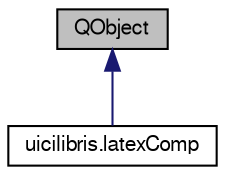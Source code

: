 digraph G
{
  edge [fontname="FreeSans",fontsize="10",labelfontname="FreeSans",labelfontsize="10"];
  node [fontname="FreeSans",fontsize="10",shape=record];
  Node1 [label="QObject",height=0.2,width=0.4,color="black", fillcolor="grey75", style="filled" fontcolor="black"];
  Node1 -> Node2 [dir="back",color="midnightblue",fontsize="10",style="solid",fontname="FreeSans"];
  Node2 [label="uicilibris.latexComp",height=0.2,width=0.4,color="black", fillcolor="white", style="filled",URL="$classuicilibris_1_1latexComp.html",tooltip="implements a process to compile LaTeX files and take in account the log file produced"];
}
